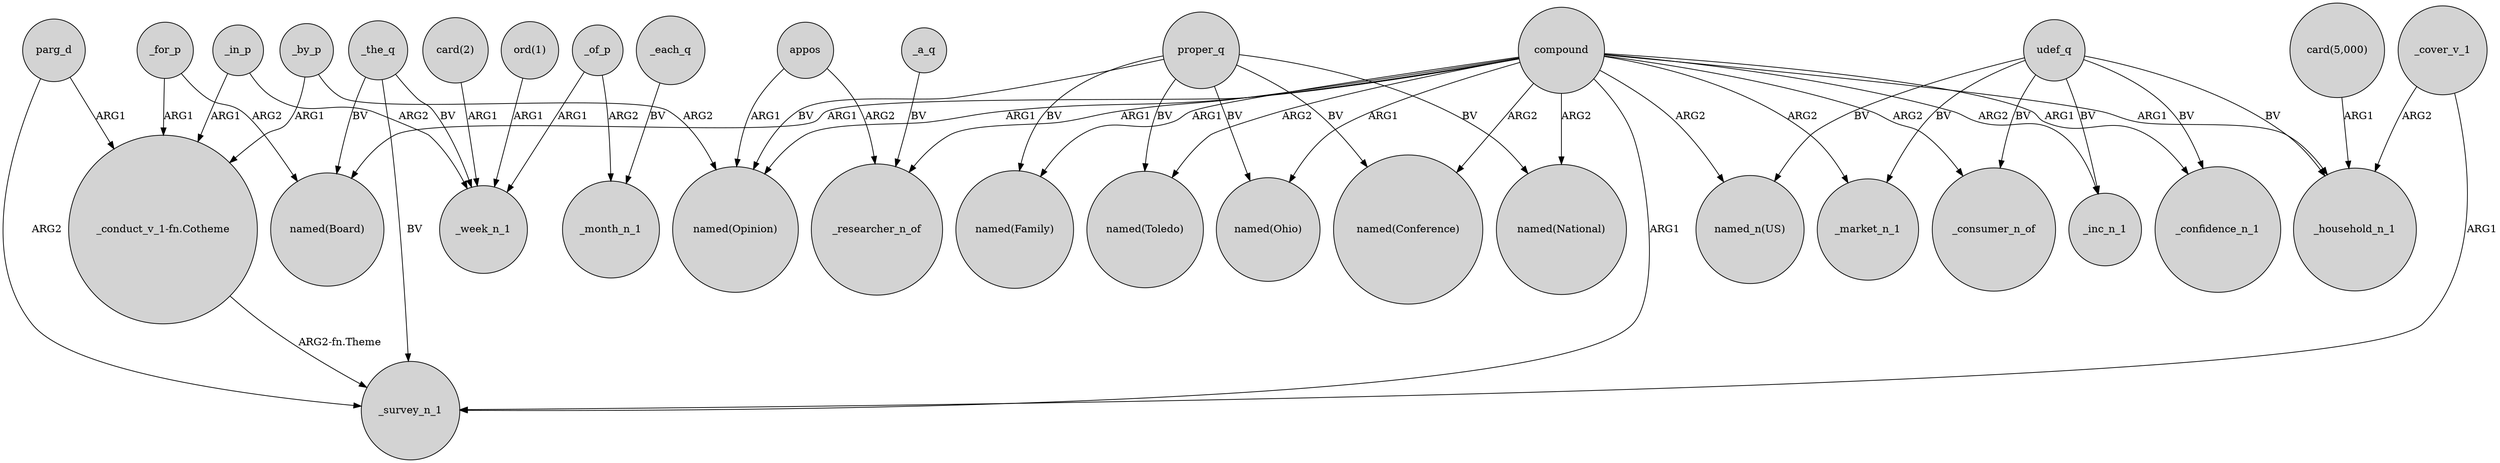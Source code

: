 digraph {
	node [shape=circle style=filled]
	_cover_v_1 -> _survey_n_1 [label=ARG1]
	compound -> "named(Ohio)" [label=ARG1]
	compound -> _market_n_1 [label=ARG2]
	_the_q -> "named(Board)" [label=BV]
	proper_q -> "named(Toledo)" [label=BV]
	parg_d -> _survey_n_1 [label=ARG2]
	udef_q -> "named_n(US)" [label=BV]
	udef_q -> _inc_n_1 [label=BV]
	compound -> _researcher_n_of [label=ARG1]
	_each_q -> _month_n_1 [label=BV]
	compound -> _household_n_1 [label=ARG1]
	appos -> _researcher_n_of [label=ARG2]
	proper_q -> "named(Conference)" [label=BV]
	udef_q -> _household_n_1 [label=BV]
	compound -> "named(Conference)" [label=ARG2]
	compound -> _survey_n_1 [label=ARG1]
	parg_d -> "_conduct_v_1-fn.Cotheme" [label=ARG1]
	udef_q -> _market_n_1 [label=BV]
	_for_p -> "_conduct_v_1-fn.Cotheme" [label=ARG1]
	"card(2)" -> _week_n_1 [label=ARG1]
	proper_q -> "named(Ohio)" [label=BV]
	compound -> "named_n(US)" [label=ARG2]
	proper_q -> "named(Opinion)" [label=BV]
	_a_q -> _researcher_n_of [label=BV]
	appos -> "named(Opinion)" [label=ARG1]
	_the_q -> _survey_n_1 [label=BV]
	compound -> "named(National)" [label=ARG2]
	compound -> "named(Family)" [label=ARG1]
	"ord(1)" -> _week_n_1 [label=ARG1]
	compound -> "named(Board)" [label=ARG1]
	_cover_v_1 -> _household_n_1 [label=ARG2]
	compound -> _confidence_n_1 [label=ARG1]
	_in_p -> "_conduct_v_1-fn.Cotheme" [label=ARG1]
	proper_q -> "named(Family)" [label=BV]
	udef_q -> _confidence_n_1 [label=BV]
	_the_q -> _week_n_1 [label=BV]
	_by_p -> "_conduct_v_1-fn.Cotheme" [label=ARG1]
	udef_q -> _consumer_n_of [label=BV]
	_of_p -> _month_n_1 [label=ARG2]
	compound -> _consumer_n_of [label=ARG2]
	_of_p -> _week_n_1 [label=ARG1]
	proper_q -> "named(National)" [label=BV]
	compound -> "named(Toledo)" [label=ARG2]
	compound -> "named(Opinion)" [label=ARG1]
	_in_p -> _week_n_1 [label=ARG2]
	_for_p -> "named(Board)" [label=ARG2]
	"_conduct_v_1-fn.Cotheme" -> _survey_n_1 [label="ARG2-fn.Theme"]
	"card(5,000)" -> _household_n_1 [label=ARG1]
	compound -> _inc_n_1 [label=ARG2]
	_by_p -> "named(Opinion)" [label=ARG2]
}
